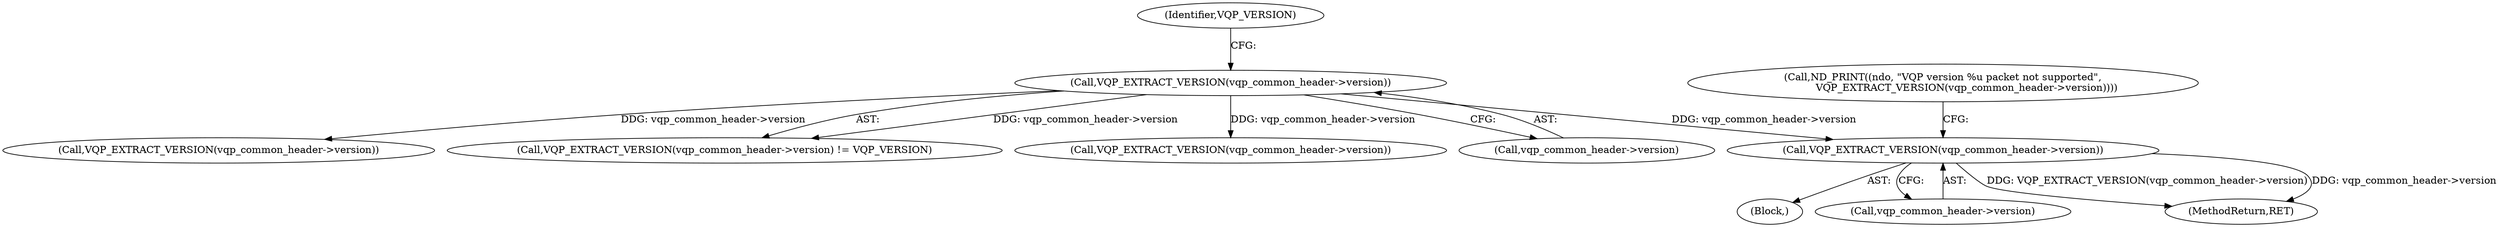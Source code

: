 digraph "0_tcpdump_3b36ec4e713dea9266db11975066c425aa669b6c@pointer" {
"1000153" [label="(Call,VQP_EXTRACT_VERSION(vqp_common_header->version))"];
"1000142" [label="(Call,VQP_EXTRACT_VERSION(vqp_common_header->version))"];
"1000151" [label="(Block,)"];
"1000154" [label="(Call,vqp_common_header->version)"];
"1000393" [label="(MethodReturn,RET)"];
"1000146" [label="(Identifier,VQP_VERSION)"];
"1000153" [label="(Call,VQP_EXTRACT_VERSION(vqp_common_header->version))"];
"1000171" [label="(Call,VQP_EXTRACT_VERSION(vqp_common_header->version))"];
"1000141" [label="(Call,VQP_EXTRACT_VERSION(vqp_common_header->version) != VQP_VERSION)"];
"1000206" [label="(Call,VQP_EXTRACT_VERSION(vqp_common_header->version))"];
"1000142" [label="(Call,VQP_EXTRACT_VERSION(vqp_common_header->version))"];
"1000148" [label="(Call,ND_PRINT((ndo, \"VQP version %u packet not supported\",\n               VQP_EXTRACT_VERSION(vqp_common_header->version))))"];
"1000143" [label="(Call,vqp_common_header->version)"];
"1000153" -> "1000151"  [label="AST: "];
"1000153" -> "1000154"  [label="CFG: "];
"1000154" -> "1000153"  [label="AST: "];
"1000148" -> "1000153"  [label="CFG: "];
"1000153" -> "1000393"  [label="DDG: VQP_EXTRACT_VERSION(vqp_common_header->version)"];
"1000153" -> "1000393"  [label="DDG: vqp_common_header->version"];
"1000142" -> "1000153"  [label="DDG: vqp_common_header->version"];
"1000142" -> "1000141"  [label="AST: "];
"1000142" -> "1000143"  [label="CFG: "];
"1000143" -> "1000142"  [label="AST: "];
"1000146" -> "1000142"  [label="CFG: "];
"1000142" -> "1000141"  [label="DDG: vqp_common_header->version"];
"1000142" -> "1000171"  [label="DDG: vqp_common_header->version"];
"1000142" -> "1000206"  [label="DDG: vqp_common_header->version"];
}
